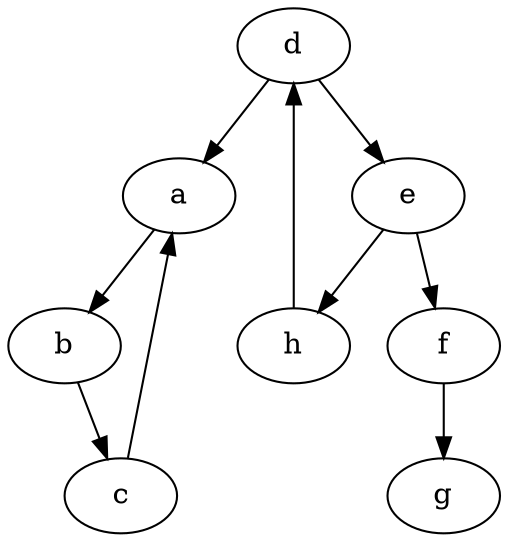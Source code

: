 /* Digraph 
 * lab 5
 * cs014_10spr 
 */

digraph G {

  // nodes and edges	
  a->b;
  b->c;
  c->a;
  d->a;
  d->e;
  e->h;
  h->d;
  e->f;
  f->g;

 
    }
